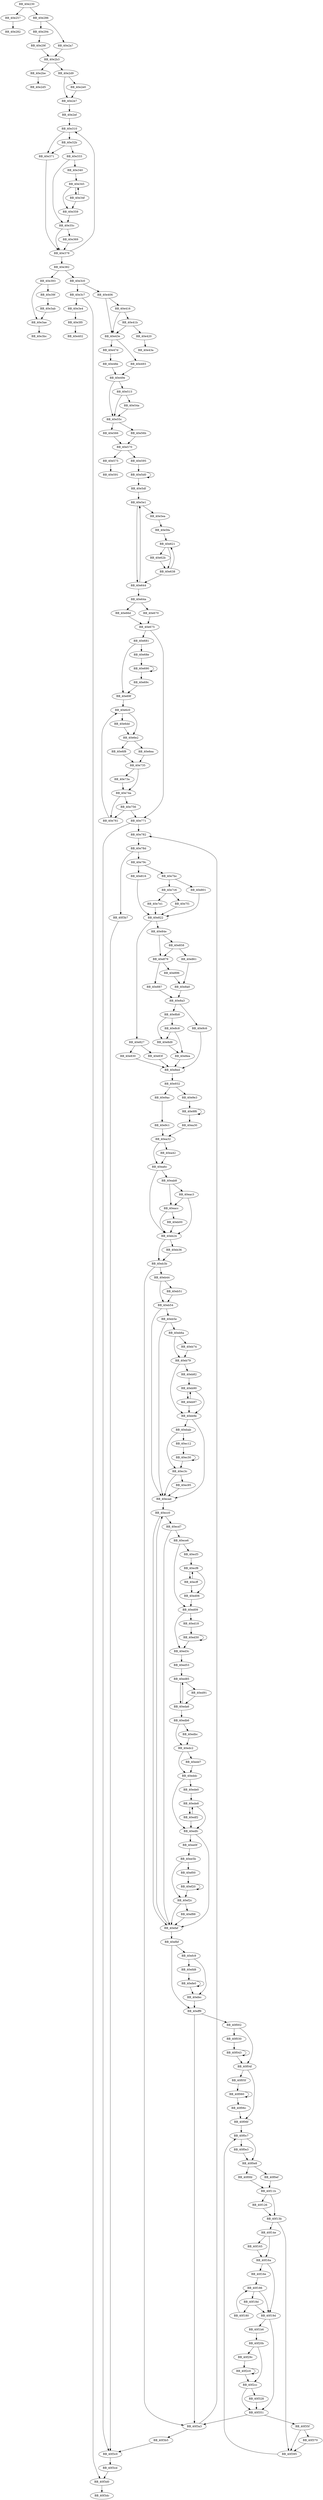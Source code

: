 DiGraph sub_40E230{
BB_40e230->BB_40e257
BB_40e230->BB_40e286
BB_40e257->BB_40e282
BB_40e286->BB_40e294
BB_40e286->BB_40e2a7
BB_40e294->BB_40e29f
BB_40e29f->BB_40e2b3
BB_40e2a7->BB_40e2b3
BB_40e2b3->BB_40e2be
BB_40e2b3->BB_40e2d9
BB_40e2be->BB_40e2d5
BB_40e2d9->BB_40e2e0
BB_40e2d9->BB_40e2e7
BB_40e2e0->BB_40e2e7
BB_40e2e7->BB_40e2ef
BB_40e2ef->BB_40e310
BB_40e310->BB_40e32b
BB_40e310->BB_40e371
BB_40e32b->BB_40e333
BB_40e32b->BB_40e371
BB_40e333->BB_40e340
BB_40e333->BB_40e35c
BB_40e340->BB_40e345
BB_40e345->BB_40e34f
BB_40e345->BB_40e359
BB_40e34f->BB_40e345
BB_40e34f->BB_40e359
BB_40e359->BB_40e35c
BB_40e35c->BB_40e369
BB_40e35c->BB_40e379
BB_40e369->BB_40e379
BB_40e371->BB_40e379
BB_40e379->BB_40e310
BB_40e379->BB_40e382
BB_40e382->BB_40e393
BB_40e382->BB_40e3c0
BB_40e393->BB_40e39f
BB_40e393->BB_40e3ae
BB_40e39f->BB_40e3ab
BB_40e3ab->BB_40e3ae
BB_40e3ae->BB_40e3bc
BB_40e3c0->BB_40e3c7
BB_40e3c0->BB_40e406
BB_40e3c7->BB_40e3e4
BB_40e3c7->BB_40f3d0
BB_40e3e4->BB_40e3f0
BB_40e3f0->BB_40e402
BB_40e406->BB_40e416
BB_40e406->BB_40e43e
BB_40e416->BB_40e41b
BB_40e416->BB_40e43e
BB_40e41b->BB_40e420
BB_40e41b->BB_40e43e
BB_40e420->BB_40e43a
BB_40e43e->BB_40e47d
BB_40e43e->BB_40e493
BB_40e47d->BB_40e48e
BB_40e48e->BB_40e49e
BB_40e493->BB_40e49e
BB_40e49e->BB_40e515
BB_40e49e->BB_40e55c
BB_40e515->BB_40e54a
BB_40e515->BB_40e55c
BB_40e54a->BB_40e55c
BB_40e55c->BB_40e566
BB_40e55c->BB_40e56b
BB_40e566->BB_40e570
BB_40e56b->BB_40e570
BB_40e570->BB_40e575
BB_40e570->BB_40e595
BB_40e575->BB_40e591
BB_40e595->BB_40e5d0
BB_40e5d0->BB_40e5d0
BB_40e5d0->BB_40e5df
BB_40e5df->BB_40e5e1
BB_40e5e1->BB_40e5ea
BB_40e5e1->BB_40e644
BB_40e5ea->BB_40e5fa
BB_40e5fa->BB_40e621
BB_40e621->BB_40e62b
BB_40e621->BB_40e638
BB_40e62b->BB_40e638
BB_40e638->BB_40e621
BB_40e638->BB_40e644
BB_40e644->BB_40e5e1
BB_40e644->BB_40e64a
BB_40e64a->BB_40e66d
BB_40e64a->BB_40e670
BB_40e66d->BB_40e675
BB_40e670->BB_40e675
BB_40e675->BB_40e681
BB_40e675->BB_40e771
BB_40e681->BB_40e68e
BB_40e681->BB_40e69f
BB_40e68e->BB_40e690
BB_40e690->BB_40e690
BB_40e690->BB_40e69c
BB_40e69c->BB_40e69f
BB_40e69f->BB_40e6c0
BB_40e6c0->BB_40e6dd
BB_40e6c0->BB_40e6e2
BB_40e6dd->BB_40e6e2
BB_40e6e2->BB_40e6ea
BB_40e6e2->BB_40e6f8
BB_40e6ea->BB_40e735
BB_40e6f8->BB_40e735
BB_40e735->BB_40e73a
BB_40e735->BB_40e74a
BB_40e73a->BB_40e74a
BB_40e74a->BB_40e756
BB_40e74a->BB_40e761
BB_40e756->BB_40e761
BB_40e756->BB_40e771
BB_40e761->BB_40e6c0
BB_40e771->BB_40e782
BB_40e771->BB_40f3c0
BB_40e782->BB_40e78d
BB_40e78d->BB_40e79c
BB_40e78d->BB_40f3b7
BB_40e79c->BB_40e7bc
BB_40e79c->BB_40e816
BB_40e7bc->BB_40e7c6
BB_40e7bc->BB_40e801
BB_40e7c6->BB_40e7e1
BB_40e7c6->BB_40e7f1
BB_40e7e1->BB_40e822
BB_40e7f1->BB_40e822
BB_40e801->BB_40e822
BB_40e816->BB_40e822
BB_40e822->BB_40e827
BB_40e822->BB_40e84e
BB_40e827->BB_40e830
BB_40e827->BB_40e83f
BB_40e830->BB_40e8ed
BB_40e83f->BB_40e8ed
BB_40e84e->BB_40e858
BB_40e84e->BB_40e879
BB_40e858->BB_40e861
BB_40e858->BB_40e879
BB_40e861->BB_40e8a0
BB_40e879->BB_40e887
BB_40e879->BB_40e896
BB_40e887->BB_40e8a3
BB_40e896->BB_40e8a0
BB_40e8a0->BB_40e8a3
BB_40e8a3->BB_40e8b8
BB_40e8a3->BB_40e9c6
BB_40e8b8->BB_40e8c8
BB_40e8b8->BB_40e8d9
BB_40e8c8->BB_40e8d9
BB_40e8c8->BB_40e8ea
BB_40e8d9->BB_40e8ea
BB_40e8ea->BB_40e8ed
BB_40e8ed->BB_40e932
BB_40e932->BB_40e9ac
BB_40e932->BB_40e9e3
BB_40e9ac->BB_40e9c1
BB_40e9c1->BB_40ea32
BB_40e9c6->BB_40e8ed
BB_40e9e3->BB_40e9f6
BB_40e9f6->BB_40e9f6
BB_40e9f6->BB_40ea30
BB_40ea30->BB_40ea32
BB_40ea32->BB_40ea42
BB_40ea32->BB_40ea6c
BB_40ea42->BB_40ea6c
BB_40ea6c->BB_40eab8
BB_40ea6c->BB_40eb24
BB_40eab8->BB_40eac3
BB_40eab8->BB_40eacc
BB_40eac3->BB_40eacc
BB_40eac3->BB_40eb24
BB_40eacc->BB_40eb00
BB_40eacc->BB_40eb24
BB_40eb00->BB_40eb24
BB_40eb24->BB_40eb36
BB_40eb24->BB_40eb3b
BB_40eb36->BB_40eb3b
BB_40eb3b->BB_40eb44
BB_40eb3b->BB_40f3a3
BB_40eb44->BB_40eb51
BB_40eb44->BB_40eb54
BB_40eb51->BB_40eb54
BB_40eb54->BB_40eb5e
BB_40eb54->BB_40ecad
BB_40eb5e->BB_40eb6a
BB_40eb5e->BB_40ecad
BB_40eb6a->BB_40eb74
BB_40eb6a->BB_40eb79
BB_40eb74->BB_40eb79
BB_40eb79->BB_40eb82
BB_40eb79->BB_40eb9e
BB_40eb82->BB_40eb90
BB_40eb90->BB_40eb97
BB_40eb90->BB_40eb9e
BB_40eb97->BB_40eb90
BB_40eb97->BB_40eb9e
BB_40eb9e->BB_40ebab
BB_40eb9e->BB_40ecad
BB_40ebab->BB_40ec12
BB_40ebab->BB_40ec3c
BB_40ec12->BB_40ec30
BB_40ec30->BB_40ec30
BB_40ec30->BB_40ec3c
BB_40ec3c->BB_40ec95
BB_40ec3c->BB_40ecad
BB_40ec95->BB_40ecad
BB_40ecad->BB_40ecc0
BB_40ecc0->BB_40ecd7
BB_40ecc0->BB_40efaf
BB_40ecd7->BB_40ece6
BB_40ecd7->BB_40efaf
BB_40ece6->BB_40ecf3
BB_40ece6->BB_40ed09
BB_40ecf3->BB_40ecf8
BB_40ecf8->BB_40ecff
BB_40ecf8->BB_40ed06
BB_40ecff->BB_40ecf8
BB_40ecff->BB_40ed06
BB_40ed06->BB_40ed09
BB_40ed09->BB_40ed18
BB_40ed09->BB_40ed3c
BB_40ed18->BB_40ed30
BB_40ed30->BB_40ed30
BB_40ed30->BB_40ed3c
BB_40ed3c->BB_40ed53
BB_40ed53->BB_40ed85
BB_40ed85->BB_40ed91
BB_40ed85->BB_40eda6
BB_40ed91->BB_40eda6
BB_40eda6->BB_40ed85
BB_40eda6->BB_40edb6
BB_40edb6->BB_40edbc
BB_40edb6->BB_40edc2
BB_40edbc->BB_40edc2
BB_40edc2->BB_40edd7
BB_40edc2->BB_40eddc
BB_40edd7->BB_40eddc
BB_40eddc->BB_40ede0
BB_40eddc->BB_40edfc
BB_40ede0->BB_40ede8
BB_40ede8->BB_40edf2
BB_40ede8->BB_40edfc
BB_40edf2->BB_40ede8
BB_40edf2->BB_40edfc
BB_40edfc->BB_40ee0f
BB_40edfc->BB_40efaf
BB_40ee0f->BB_40ee5b
BB_40ee5b->BB_40ef00
BB_40ee5b->BB_40ef2c
BB_40ef00->BB_40ef20
BB_40ef20->BB_40ef20
BB_40ef20->BB_40ef2c
BB_40ef2c->BB_40ef88
BB_40ef2c->BB_40efaf
BB_40ef88->BB_40efaf
BB_40efaf->BB_40ecc0
BB_40efaf->BB_40efbf
BB_40efbf->BB_40efc9
BB_40efbf->BB_40eff9
BB_40efc9->BB_40efd8
BB_40efc9->BB_40efec
BB_40efd8->BB_40efe0
BB_40efe0->BB_40efe0
BB_40efe0->BB_40efec
BB_40efec->BB_40eff9
BB_40eff9->BB_40f002
BB_40eff9->BB_40f3a3
BB_40f002->BB_40f030
BB_40f002->BB_40f04f
BB_40f030->BB_40f043
BB_40f043->BB_40f043
BB_40f043->BB_40f04f
BB_40f04f->BB_40f05f
BB_40f04f->BB_40f06f
BB_40f05f->BB_40f060
BB_40f060->BB_40f060
BB_40f060->BB_40f06c
BB_40f06c->BB_40f06f
BB_40f06f->BB_40f0c7
BB_40f0c7->BB_40f0e3
BB_40f0c7->BB_40f0e8
BB_40f0e3->BB_40f0e8
BB_40f0e8->BB_40f0ef
BB_40f0e8->BB_40f0fd
BB_40f0ef->BB_40f11b
BB_40f0fd->BB_40f11b
BB_40f11b->BB_40f126
BB_40f11b->BB_40f13b
BB_40f126->BB_40f13b
BB_40f13b->BB_40f14e
BB_40f13b->BB_40f395
BB_40f14e->BB_40f165
BB_40f14e->BB_40f16a
BB_40f165->BB_40f16a
BB_40f16a->BB_40f16e
BB_40f16a->BB_40f19d
BB_40f16e->BB_40f186
BB_40f180->BB_40f186
BB_40f186->BB_40f18d
BB_40f186->BB_40f19d
BB_40f18d->BB_40f180
BB_40f18d->BB_40f19d
BB_40f19d->BB_40f1b6
BB_40f19d->BB_40f351
BB_40f1b6->BB_40f20b
BB_40f20b->BB_40f29c
BB_40f20b->BB_40f2cc
BB_40f29c->BB_40f2c0
BB_40f2c0->BB_40f2c0
BB_40f2c0->BB_40f2cc
BB_40f2cc->BB_40f328
BB_40f2cc->BB_40f351
BB_40f328->BB_40f351
BB_40f351->BB_40f35f
BB_40f351->BB_40f3a3
BB_40f35f->BB_40f370
BB_40f35f->BB_40f395
BB_40f370->BB_40f395
BB_40f395->BB_40f0c7
BB_40f3a3->BB_40e782
BB_40f3a3->BB_40f3b5
BB_40f3b5->BB_40f3c0
BB_40f3b7->BB_40f3c0
BB_40f3c0->BB_40f3cd
BB_40f3cd->BB_40f3d0
BB_40f3d0->BB_40f3dc
}
